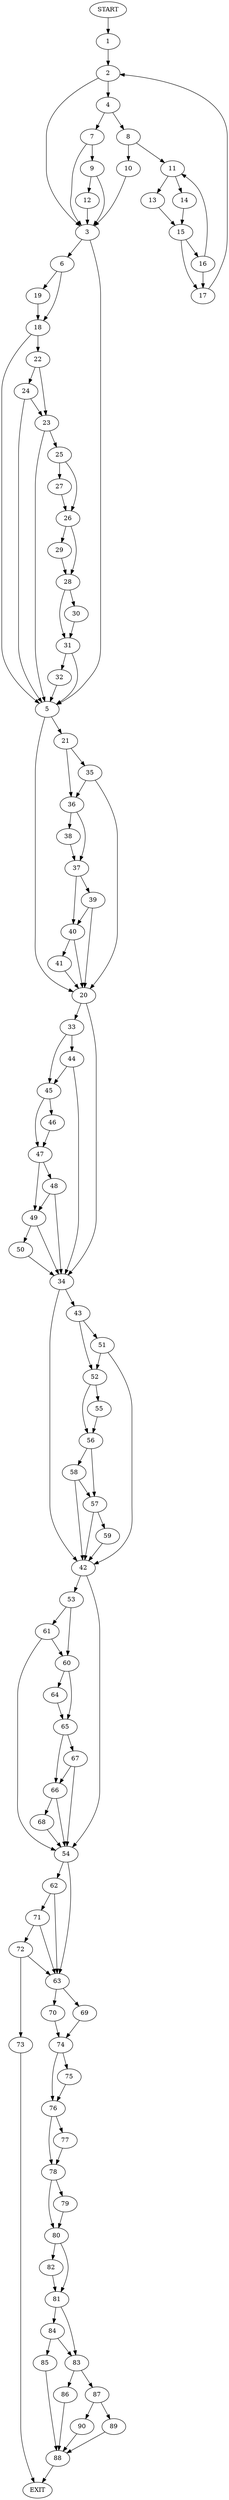 digraph {
0 [label="START"]
91 [label="EXIT"]
0 -> 1
1 -> 2
2 -> 3
2 -> 4
3 -> 5
3 -> 6
4 -> 7
4 -> 8
7 -> 9
7 -> 3
8 -> 10
8 -> 11
9 -> 12
9 -> 3
12 -> 3
11 -> 13
11 -> 14
10 -> 3
14 -> 15
13 -> 15
15 -> 16
15 -> 17
16 -> 11
16 -> 17
17 -> 2
6 -> 18
6 -> 19
5 -> 20
5 -> 21
18 -> 5
18 -> 22
19 -> 18
22 -> 23
22 -> 24
24 -> 23
24 -> 5
23 -> 25
23 -> 5
25 -> 26
25 -> 27
27 -> 26
26 -> 28
26 -> 29
29 -> 28
28 -> 30
28 -> 31
31 -> 5
31 -> 32
30 -> 31
32 -> 5
20 -> 33
20 -> 34
21 -> 35
21 -> 36
35 -> 20
35 -> 36
36 -> 37
36 -> 38
38 -> 37
37 -> 39
37 -> 40
40 -> 20
40 -> 41
39 -> 20
39 -> 40
41 -> 20
34 -> 42
34 -> 43
33 -> 44
33 -> 45
44 -> 34
44 -> 45
45 -> 46
45 -> 47
46 -> 47
47 -> 48
47 -> 49
48 -> 49
48 -> 34
49 -> 34
49 -> 50
50 -> 34
43 -> 51
43 -> 52
42 -> 53
42 -> 54
52 -> 55
52 -> 56
51 -> 42
51 -> 52
56 -> 57
56 -> 58
55 -> 56
58 -> 42
58 -> 57
57 -> 42
57 -> 59
59 -> 42
53 -> 60
53 -> 61
54 -> 62
54 -> 63
60 -> 64
60 -> 65
61 -> 54
61 -> 60
65 -> 66
65 -> 67
64 -> 65
67 -> 54
67 -> 66
66 -> 54
66 -> 68
68 -> 54
63 -> 69
63 -> 70
62 -> 63
62 -> 71
71 -> 63
71 -> 72
72 -> 73
72 -> 63
73 -> 91
70 -> 74
69 -> 74
74 -> 75
74 -> 76
76 -> 77
76 -> 78
75 -> 76
78 -> 79
78 -> 80
77 -> 78
79 -> 80
80 -> 81
80 -> 82
81 -> 83
81 -> 84
82 -> 81
84 -> 83
84 -> 85
83 -> 86
83 -> 87
85 -> 88
88 -> 91
87 -> 89
87 -> 90
86 -> 88
89 -> 88
90 -> 88
}
